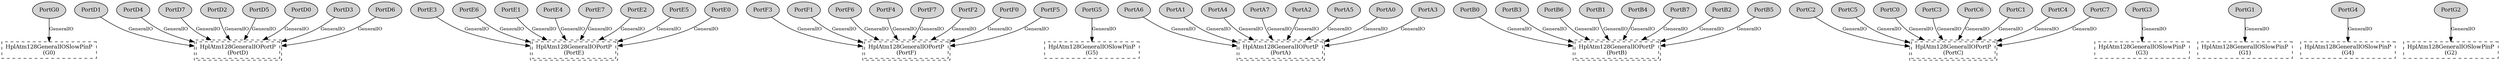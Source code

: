 digraph "tos.chips.atm1281.HplAtm128GeneralIOC" {
  n0x2b3f41e3dc78 [shape=ellipse, style=filled, label="PortG0", fontsize=12];
  "HplAtm128GeneralIOC.G0" [fontsize=12, shape=box, style=dashed, label="HplAtm128GeneralIOSlowPinP\n(G0)", URL="../chtml/tos.chips.atm128.pins.HplAtm128GeneralIOSlowPinP.html"];
  n0x2b3f41e177e0 [shape=ellipse, style=filled, label="PortD1", fontsize=12];
  "HplAtm128GeneralIOC.PortD" [fontsize=12, shape=box,peripheries=2, style=dashed, label="HplAtm128GeneralIOPortP\n(PortD)", URL="../chtml/tos.chips.atm128.pins.HplAtm128GeneralIOPortP.html"];
  n0x2b3f41e2b7e0 [shape=ellipse, style=filled, label="PortE3", fontsize=12];
  "HplAtm128GeneralIOC.PortE" [fontsize=12, shape=box,peripheries=2, style=dashed, label="HplAtm128GeneralIOPortP\n(PortE)", URL="../chtml/tos.chips.atm128.pins.HplAtm128GeneralIOPortP.html"];
  n0x2b3f41e324d0 [shape=ellipse, style=filled, label="PortF3", fontsize=12];
  "HplAtm128GeneralIOC.PortF" [fontsize=12, shape=box,peripheries=2, style=dashed, label="HplAtm128GeneralIOPortP\n(PortF)", URL="../chtml/tos.chips.atm128.pins.HplAtm128GeneralIOPortP.html"];
  n0x2b3f41e46af0 [shape=ellipse, style=filled, label="PortG5", fontsize=12];
  "HplAtm128GeneralIOC.G5" [fontsize=12, shape=box, style=dashed, label="HplAtm128GeneralIOSlowPinP\n(G5)", URL="../chtml/tos.chips.atm128.pins.HplAtm128GeneralIOSlowPinP.html"];
  n0x2b3f41e0f4d0 [shape=ellipse, style=filled, label="PortA6", fontsize=12];
  "HplAtm128GeneralIOC.PortA" [fontsize=12, shape=box,peripheries=2, style=dashed, label="HplAtm128GeneralIOPortP\n(PortA)", URL="../chtml/tos.chips.atm128.pins.HplAtm128GeneralIOPortP.html"];
  n0x2b3f41e341a0 [shape=ellipse, style=filled, label="PortF1", fontsize=12];
  "HplAtm128GeneralIOC.PortF" [fontsize=12, shape=box,peripheries=2, style=dashed, label="HplAtm128GeneralIOPortP\n(PortF)", URL="../chtml/tos.chips.atm128.pins.HplAtm128GeneralIOPortP.html"];
  n0x2b3f41e0d7e0 [shape=ellipse, style=filled, label="PortB0", fontsize=12];
  "HplAtm128GeneralIOC.PortB" [fontsize=12, shape=box,peripheries=2, style=dashed, label="HplAtm128GeneralIOPortP\n(PortB)", URL="../chtml/tos.chips.atm128.pins.HplAtm128GeneralIOPortP.html"];
  n0x2b3f41e10968 [shape=ellipse, style=filled, label="PortC2", fontsize=12];
  "HplAtm128GeneralIOC.PortC" [fontsize=12, shape=box,peripheries=2, style=dashed, label="HplAtm128GeneralIOPortP\n(PortC)", URL="../chtml/tos.chips.atm128.pins.HplAtm128GeneralIOPortP.html"];
  n0x2b3f41e23c78 [shape=ellipse, style=filled, label="PortD4", fontsize=12];
  "HplAtm128GeneralIOC.PortD" [fontsize=12, shape=box,peripheries=2, style=dashed, label="HplAtm128GeneralIOPortP\n(PortD)", URL="../chtml/tos.chips.atm128.pins.HplAtm128GeneralIOPortP.html"];
  n0x2b3f41e28c78 [shape=ellipse, style=filled, label="PortE6", fontsize=12];
  "HplAtm128GeneralIOC.PortE" [fontsize=12, shape=box,peripheries=2, style=dashed, label="HplAtm128GeneralIOPortP\n(PortE)", URL="../chtml/tos.chips.atm128.pins.HplAtm128GeneralIOPortP.html"];
  n0x2b3f41e08c78 [shape=ellipse, style=filled, label="PortA1", fontsize=12];
  "HplAtm128GeneralIOC.PortA" [fontsize=12, shape=box,peripheries=2, style=dashed, label="HplAtm128GeneralIOPortP\n(PortA)", URL="../chtml/tos.chips.atm128.pins.HplAtm128GeneralIOPortP.html"];
  n0x2b3f41e0ac78 [shape=ellipse, style=filled, label="PortB3", fontsize=12];
  "HplAtm128GeneralIOC.PortB" [fontsize=12, shape=box,peripheries=2, style=dashed, label="HplAtm128GeneralIOPortP\n(PortB)", URL="../chtml/tos.chips.atm128.pins.HplAtm128GeneralIOPortP.html"];
  n0x2b3f41e1ce00 [shape=ellipse, style=filled, label="PortC5", fontsize=12];
  "HplAtm128GeneralIOC.PortC" [fontsize=12, shape=box,peripheries=2, style=dashed, label="HplAtm128GeneralIOPortP\n(PortC)", URL="../chtml/tos.chips.atm128.pins.HplAtm128GeneralIOPortP.html"];
  n0x2b3f41e1f1a0 [shape=ellipse, style=filled, label="PortD7", fontsize=12];
  "HplAtm128GeneralIOC.PortD" [fontsize=12, shape=box,peripheries=2, style=dashed, label="HplAtm128GeneralIOPortP\n(PortD)", URL="../chtml/tos.chips.atm128.pins.HplAtm128GeneralIOPortP.html"];
  n0x2b3f41e2f968 [shape=ellipse, style=filled, label="PortF6", fontsize=12];
  "HplAtm128GeneralIOC.PortF" [fontsize=12, shape=box,peripheries=2, style=dashed, label="HplAtm128GeneralIOPortP\n(PortF)", URL="../chtml/tos.chips.atm128.pins.HplAtm128GeneralIOPortP.html"];
  n0x2b3f41e387e0 [shape=ellipse, style=filled, label="PortG3", fontsize=12];
  "HplAtm128GeneralIOC.G3" [fontsize=12, shape=box, style=dashed, label="HplAtm128GeneralIOSlowPinP\n(G3)", URL="../chtml/tos.chips.atm128.pins.HplAtm128GeneralIOSlowPinP.html"];
  n0x2b3f41e2d4d0 [shape=ellipse, style=filled, label="PortE1", fontsize=12];
  "HplAtm128GeneralIOC.PortE" [fontsize=12, shape=box,peripheries=2, style=dashed, label="HplAtm128GeneralIOPortP\n(PortE)", URL="../chtml/tos.chips.atm128.pins.HplAtm128GeneralIOPortP.html"];
  n0x2b3f41e031a0 [shape=ellipse, style=filled, label="PortA4", fontsize=12];
  "HplAtm128GeneralIOC.PortA" [fontsize=12, shape=box,peripheries=2, style=dashed, label="HplAtm128GeneralIOPortP\n(PortA)", URL="../chtml/tos.chips.atm128.pins.HplAtm128GeneralIOPortP.html"];
  n0x2b3f41e14348 [shape=ellipse, style=filled, label="PortB6", fontsize=12];
  "HplAtm128GeneralIOC.PortB" [fontsize=12, shape=box,peripheries=2, style=dashed, label="HplAtm128GeneralIOPortP\n(PortB)", URL="../chtml/tos.chips.atm128.pins.HplAtm128GeneralIOPortP.html"];
  n0x2b3f41e3a4d0 [shape=ellipse, style=filled, label="PortG1", fontsize=12];
  "HplAtm128GeneralIOC.G1" [fontsize=12, shape=box, style=dashed, label="HplAtm128GeneralIOSlowPinP\n(G1)", URL="../chtml/tos.chips.atm128.pins.HplAtm128GeneralIOSlowPinP.html"];
  n0x2b3f41e12658 [shape=ellipse, style=filled, label="PortC0", fontsize=12];
  "HplAtm128GeneralIOC.PortC" [fontsize=12, shape=box,peripheries=2, style=dashed, label="HplAtm128GeneralIOPortP\n(PortC)", URL="../chtml/tos.chips.atm128.pins.HplAtm128GeneralIOPortP.html"];
  n0x2b3f41e25968 [shape=ellipse, style=filled, label="PortD2", fontsize=12];
  "HplAtm128GeneralIOC.PortD" [fontsize=12, shape=box,peripheries=2, style=dashed, label="HplAtm128GeneralIOPortP\n(PortD)", URL="../chtml/tos.chips.atm128.pins.HplAtm128GeneralIOPortP.html"];
  n0x2b3f41e2a968 [shape=ellipse, style=filled, label="PortE4", fontsize=12];
  "HplAtm128GeneralIOC.PortE" [fontsize=12, shape=box,peripheries=2, style=dashed, label="HplAtm128GeneralIOPortP\n(PortE)", URL="../chtml/tos.chips.atm128.pins.HplAtm128GeneralIOPortP.html"];
  n0x2b3f41e31658 [shape=ellipse, style=filled, label="PortF4", fontsize=12];
  "HplAtm128GeneralIOC.PortF" [fontsize=12, shape=box,peripheries=2, style=dashed, label="HplAtm128GeneralIOPortP\n(PortF)", URL="../chtml/tos.chips.atm128.pins.HplAtm128GeneralIOPortP.html"];
  n0x2b3f41e0e658 [shape=ellipse, style=filled, label="PortA7", fontsize=12];
  "HplAtm128GeneralIOC.PortA" [fontsize=12, shape=box,peripheries=2, style=dashed, label="HplAtm128GeneralIOPortP\n(PortA)", URL="../chtml/tos.chips.atm128.pins.HplAtm128GeneralIOPortP.html"];
  n0x2b3f41e0c968 [shape=ellipse, style=filled, label="PortB1", fontsize=12];
  "HplAtm128GeneralIOC.PortB" [fontsize=12, shape=box,peripheries=2, style=dashed, label="HplAtm128GeneralIOPortP\n(PortB)", URL="../chtml/tos.chips.atm128.pins.HplAtm128GeneralIOPortP.html"];
  n0x2b3f41e1eaf0 [shape=ellipse, style=filled, label="PortC3", fontsize=12];
  "HplAtm128GeneralIOC.PortC" [fontsize=12, shape=box,peripheries=2, style=dashed, label="HplAtm128GeneralIOPortP\n(PortC)", URL="../chtml/tos.chips.atm128.pins.HplAtm128GeneralIOPortP.html"];
  n0x2b3f41e22e00 [shape=ellipse, style=filled, label="PortD5", fontsize=12];
  "HplAtm128GeneralIOC.PortD" [fontsize=12, shape=box,peripheries=2, style=dashed, label="HplAtm128GeneralIOPortP\n(PortD)", URL="../chtml/tos.chips.atm128.pins.HplAtm128GeneralIOPortP.html"];
  n0x2b3f41e27e00 [shape=ellipse, style=filled, label="PortE7", fontsize=12];
  "HplAtm128GeneralIOC.PortE" [fontsize=12, shape=box,peripheries=2, style=dashed, label="HplAtm128GeneralIOPortP\n(PortE)", URL="../chtml/tos.chips.atm128.pins.HplAtm128GeneralIOPortP.html"];
  n0x2b3f41e07e00 [shape=ellipse, style=filled, label="PortA2", fontsize=12];
  "HplAtm128GeneralIOC.PortA" [fontsize=12, shape=box,peripheries=2, style=dashed, label="HplAtm128GeneralIOPortP\n(PortA)", URL="../chtml/tos.chips.atm128.pins.HplAtm128GeneralIOPortP.html"];
  n0x2b3f41e09e00 [shape=ellipse, style=filled, label="PortB4", fontsize=12];
  "HplAtm128GeneralIOC.PortB" [fontsize=12, shape=box,peripheries=2, style=dashed, label="HplAtm128GeneralIOPortP\n(PortB)", URL="../chtml/tos.chips.atm128.pins.HplAtm128GeneralIOPortP.html"];
  n0x2b3f41e1a020 [shape=ellipse, style=filled, label="PortC6", fontsize=12];
  "HplAtm128GeneralIOC.PortC" [fontsize=12, shape=box,peripheries=2, style=dashed, label="HplAtm128GeneralIOPortP\n(PortC)", URL="../chtml/tos.chips.atm128.pins.HplAtm128GeneralIOPortP.html"];
  n0x2b3f41e3eaf0 [shape=ellipse, style=filled, label="PortF7", fontsize=12];
  "HplAtm128GeneralIOC.PortF" [fontsize=12, shape=box,peripheries=2, style=dashed, label="HplAtm128GeneralIOPortP\n(PortF)", URL="../chtml/tos.chips.atm128.pins.HplAtm128GeneralIOPortP.html"];
  n0x2b3f41e18348 [shape=ellipse, style=filled, label="PortD0", fontsize=12];
  "HplAtm128GeneralIOC.PortD" [fontsize=12, shape=box,peripheries=2, style=dashed, label="HplAtm128GeneralIOPortP\n(PortD)", URL="../chtml/tos.chips.atm128.pins.HplAtm128GeneralIOPortP.html"];
  n0x2b3f41e2c658 [shape=ellipse, style=filled, label="PortE2", fontsize=12];
  "HplAtm128GeneralIOC.PortE" [fontsize=12, shape=box,peripheries=2, style=dashed, label="HplAtm128GeneralIOPortP\n(PortE)", URL="../chtml/tos.chips.atm128.pins.HplAtm128GeneralIOPortP.html"];
  n0x2b3f41e33348 [shape=ellipse, style=filled, label="PortF2", fontsize=12];
  "HplAtm128GeneralIOC.PortF" [fontsize=12, shape=box,peripheries=2, style=dashed, label="HplAtm128GeneralIOPortP\n(PortF)", URL="../chtml/tos.chips.atm128.pins.HplAtm128GeneralIOPortP.html"];
  n0x2b3f41e37968 [shape=ellipse, style=filled, label="PortG4", fontsize=12];
  "HplAtm128GeneralIOC.G4" [fontsize=12, shape=box, style=dashed, label="HplAtm128GeneralIOSlowPinP\n(G4)", URL="../chtml/tos.chips.atm128.pins.HplAtm128GeneralIOSlowPinP.html"];
  n0x2b3f41e02348 [shape=ellipse, style=filled, label="PortA5", fontsize=12];
  "HplAtm128GeneralIOC.PortA" [fontsize=12, shape=box,peripheries=2, style=dashed, label="HplAtm128GeneralIOPortP\n(PortA)", URL="../chtml/tos.chips.atm128.pins.HplAtm128GeneralIOPortP.html"];
  n0x2b3f41e134d0 [shape=ellipse, style=filled, label="PortB7", fontsize=12];
  "HplAtm128GeneralIOC.PortB" [fontsize=12, shape=box,peripheries=2, style=dashed, label="HplAtm128GeneralIOPortP\n(PortB)", URL="../chtml/tos.chips.atm128.pins.HplAtm128GeneralIOPortP.html"];
  n0x2b3f41e35020 [shape=ellipse, style=filled, label="PortF0", fontsize=12];
  "HplAtm128GeneralIOC.PortF" [fontsize=12, shape=box,peripheries=2, style=dashed, label="HplAtm128GeneralIOPortP\n(PortF)", URL="../chtml/tos.chips.atm128.pins.HplAtm128GeneralIOPortP.html"];
  n0x2b3f41e117e0 [shape=ellipse, style=filled, label="PortC1", fontsize=12];
  "HplAtm128GeneralIOC.PortC" [fontsize=12, shape=box,peripheries=2, style=dashed, label="HplAtm128GeneralIOPortP\n(PortC)", URL="../chtml/tos.chips.atm128.pins.HplAtm128GeneralIOPortP.html"];
  n0x2b3f41e24af0 [shape=ellipse, style=filled, label="PortD3", fontsize=12];
  "HplAtm128GeneralIOC.PortD" [fontsize=12, shape=box,peripheries=2, style=dashed, label="HplAtm128GeneralIOPortP\n(PortD)", URL="../chtml/tos.chips.atm128.pins.HplAtm128GeneralIOPortP.html"];
  n0x2b3f41e29af0 [shape=ellipse, style=filled, label="PortE5", fontsize=12];
  "HplAtm128GeneralIOC.PortE" [fontsize=12, shape=box,peripheries=2, style=dashed, label="HplAtm128GeneralIOPortP\n(PortE)", URL="../chtml/tos.chips.atm128.pins.HplAtm128GeneralIOPortP.html"];
  n0x2b3f41e307e0 [shape=ellipse, style=filled, label="PortF5", fontsize=12];
  "HplAtm128GeneralIOC.PortF" [fontsize=12, shape=box,peripheries=2, style=dashed, label="HplAtm128GeneralIOPortP\n(PortF)", URL="../chtml/tos.chips.atm128.pins.HplAtm128GeneralIOPortP.html"];
  n0x2b3f41deda78 [shape=ellipse, style=filled, label="PortA0", fontsize=12];
  "HplAtm128GeneralIOC.PortA" [fontsize=12, shape=box,peripheries=2, style=dashed, label="HplAtm128GeneralIOPortP\n(PortA)", URL="../chtml/tos.chips.atm128.pins.HplAtm128GeneralIOPortP.html"];
  n0x2b3f41e0baf0 [shape=ellipse, style=filled, label="PortB2", fontsize=12];
  "HplAtm128GeneralIOC.PortB" [fontsize=12, shape=box,peripheries=2, style=dashed, label="HplAtm128GeneralIOPortP\n(PortB)", URL="../chtml/tos.chips.atm128.pins.HplAtm128GeneralIOPortP.html"];
  n0x2b3f41e1dc78 [shape=ellipse, style=filled, label="PortC4", fontsize=12];
  "HplAtm128GeneralIOC.PortC" [fontsize=12, shape=box,peripheries=2, style=dashed, label="HplAtm128GeneralIOPortP\n(PortC)", URL="../chtml/tos.chips.atm128.pins.HplAtm128GeneralIOPortP.html"];
  n0x2b3f41e20020 [shape=ellipse, style=filled, label="PortD6", fontsize=12];
  "HplAtm128GeneralIOC.PortD" [fontsize=12, shape=box,peripheries=2, style=dashed, label="HplAtm128GeneralIOPortP\n(PortD)", URL="../chtml/tos.chips.atm128.pins.HplAtm128GeneralIOPortP.html"];
  n0x2b3f41e39658 [shape=ellipse, style=filled, label="PortG2", fontsize=12];
  "HplAtm128GeneralIOC.G2" [fontsize=12, shape=box, style=dashed, label="HplAtm128GeneralIOSlowPinP\n(G2)", URL="../chtml/tos.chips.atm128.pins.HplAtm128GeneralIOSlowPinP.html"];
  n0x2b3f41e2e348 [shape=ellipse, style=filled, label="PortE0", fontsize=12];
  "HplAtm128GeneralIOC.PortE" [fontsize=12, shape=box,peripheries=2, style=dashed, label="HplAtm128GeneralIOPortP\n(PortE)", URL="../chtml/tos.chips.atm128.pins.HplAtm128GeneralIOPortP.html"];
  n0x2b3f41e191a0 [shape=ellipse, style=filled, label="PortC7", fontsize=12];
  "HplAtm128GeneralIOC.PortC" [fontsize=12, shape=box,peripheries=2, style=dashed, label="HplAtm128GeneralIOPortP\n(PortC)", URL="../chtml/tos.chips.atm128.pins.HplAtm128GeneralIOPortP.html"];
  n0x2b3f41e04020 [shape=ellipse, style=filled, label="PortA3", fontsize=12];
  "HplAtm128GeneralIOC.PortA" [fontsize=12, shape=box,peripheries=2, style=dashed, label="HplAtm128GeneralIOPortP\n(PortA)", URL="../chtml/tos.chips.atm128.pins.HplAtm128GeneralIOPortP.html"];
  n0x2b3f41e15100 [shape=ellipse, style=filled, label="PortB5", fontsize=12];
  "HplAtm128GeneralIOC.PortB" [fontsize=12, shape=box,peripheries=2, style=dashed, label="HplAtm128GeneralIOPortP\n(PortB)", URL="../chtml/tos.chips.atm128.pins.HplAtm128GeneralIOPortP.html"];
  "n0x2b3f41e3dc78" -> "HplAtm128GeneralIOC.G0" [label="GeneralIO", URL="../ihtml/tos.interfaces.GeneralIO.html", fontsize=10];
  "n0x2b3f41e177e0" -> "HplAtm128GeneralIOC.PortD" [label="GeneralIO", URL="../ihtml/tos.interfaces.GeneralIO.html", fontsize=10];
  "n0x2b3f41e2b7e0" -> "HplAtm128GeneralIOC.PortE" [label="GeneralIO", URL="../ihtml/tos.interfaces.GeneralIO.html", fontsize=10];
  "n0x2b3f41e324d0" -> "HplAtm128GeneralIOC.PortF" [label="GeneralIO", URL="../ihtml/tos.interfaces.GeneralIO.html", fontsize=10];
  "n0x2b3f41e46af0" -> "HplAtm128GeneralIOC.G5" [label="GeneralIO", URL="../ihtml/tos.interfaces.GeneralIO.html", fontsize=10];
  "n0x2b3f41e0f4d0" -> "HplAtm128GeneralIOC.PortA" [label="GeneralIO", URL="../ihtml/tos.interfaces.GeneralIO.html", fontsize=10];
  "n0x2b3f41e341a0" -> "HplAtm128GeneralIOC.PortF" [label="GeneralIO", URL="../ihtml/tos.interfaces.GeneralIO.html", fontsize=10];
  "n0x2b3f41e0d7e0" -> "HplAtm128GeneralIOC.PortB" [label="GeneralIO", URL="../ihtml/tos.interfaces.GeneralIO.html", fontsize=10];
  "n0x2b3f41e10968" -> "HplAtm128GeneralIOC.PortC" [label="GeneralIO", URL="../ihtml/tos.interfaces.GeneralIO.html", fontsize=10];
  "n0x2b3f41e23c78" -> "HplAtm128GeneralIOC.PortD" [label="GeneralIO", URL="../ihtml/tos.interfaces.GeneralIO.html", fontsize=10];
  "n0x2b3f41e28c78" -> "HplAtm128GeneralIOC.PortE" [label="GeneralIO", URL="../ihtml/tos.interfaces.GeneralIO.html", fontsize=10];
  "n0x2b3f41e08c78" -> "HplAtm128GeneralIOC.PortA" [label="GeneralIO", URL="../ihtml/tos.interfaces.GeneralIO.html", fontsize=10];
  "n0x2b3f41e0ac78" -> "HplAtm128GeneralIOC.PortB" [label="GeneralIO", URL="../ihtml/tos.interfaces.GeneralIO.html", fontsize=10];
  "n0x2b3f41e1ce00" -> "HplAtm128GeneralIOC.PortC" [label="GeneralIO", URL="../ihtml/tos.interfaces.GeneralIO.html", fontsize=10];
  "n0x2b3f41e1f1a0" -> "HplAtm128GeneralIOC.PortD" [label="GeneralIO", URL="../ihtml/tos.interfaces.GeneralIO.html", fontsize=10];
  "n0x2b3f41e2f968" -> "HplAtm128GeneralIOC.PortF" [label="GeneralIO", URL="../ihtml/tos.interfaces.GeneralIO.html", fontsize=10];
  "n0x2b3f41e387e0" -> "HplAtm128GeneralIOC.G3" [label="GeneralIO", URL="../ihtml/tos.interfaces.GeneralIO.html", fontsize=10];
  "n0x2b3f41e2d4d0" -> "HplAtm128GeneralIOC.PortE" [label="GeneralIO", URL="../ihtml/tos.interfaces.GeneralIO.html", fontsize=10];
  "n0x2b3f41e031a0" -> "HplAtm128GeneralIOC.PortA" [label="GeneralIO", URL="../ihtml/tos.interfaces.GeneralIO.html", fontsize=10];
  "n0x2b3f41e14348" -> "HplAtm128GeneralIOC.PortB" [label="GeneralIO", URL="../ihtml/tos.interfaces.GeneralIO.html", fontsize=10];
  "n0x2b3f41e3a4d0" -> "HplAtm128GeneralIOC.G1" [label="GeneralIO", URL="../ihtml/tos.interfaces.GeneralIO.html", fontsize=10];
  "n0x2b3f41e12658" -> "HplAtm128GeneralIOC.PortC" [label="GeneralIO", URL="../ihtml/tos.interfaces.GeneralIO.html", fontsize=10];
  "n0x2b3f41e25968" -> "HplAtm128GeneralIOC.PortD" [label="GeneralIO", URL="../ihtml/tos.interfaces.GeneralIO.html", fontsize=10];
  "n0x2b3f41e2a968" -> "HplAtm128GeneralIOC.PortE" [label="GeneralIO", URL="../ihtml/tos.interfaces.GeneralIO.html", fontsize=10];
  "n0x2b3f41e31658" -> "HplAtm128GeneralIOC.PortF" [label="GeneralIO", URL="../ihtml/tos.interfaces.GeneralIO.html", fontsize=10];
  "n0x2b3f41e0e658" -> "HplAtm128GeneralIOC.PortA" [label="GeneralIO", URL="../ihtml/tos.interfaces.GeneralIO.html", fontsize=10];
  "n0x2b3f41e0c968" -> "HplAtm128GeneralIOC.PortB" [label="GeneralIO", URL="../ihtml/tos.interfaces.GeneralIO.html", fontsize=10];
  "n0x2b3f41e1eaf0" -> "HplAtm128GeneralIOC.PortC" [label="GeneralIO", URL="../ihtml/tos.interfaces.GeneralIO.html", fontsize=10];
  "n0x2b3f41e22e00" -> "HplAtm128GeneralIOC.PortD" [label="GeneralIO", URL="../ihtml/tos.interfaces.GeneralIO.html", fontsize=10];
  "n0x2b3f41e27e00" -> "HplAtm128GeneralIOC.PortE" [label="GeneralIO", URL="../ihtml/tos.interfaces.GeneralIO.html", fontsize=10];
  "n0x2b3f41e07e00" -> "HplAtm128GeneralIOC.PortA" [label="GeneralIO", URL="../ihtml/tos.interfaces.GeneralIO.html", fontsize=10];
  "n0x2b3f41e09e00" -> "HplAtm128GeneralIOC.PortB" [label="GeneralIO", URL="../ihtml/tos.interfaces.GeneralIO.html", fontsize=10];
  "n0x2b3f41e1a020" -> "HplAtm128GeneralIOC.PortC" [label="GeneralIO", URL="../ihtml/tos.interfaces.GeneralIO.html", fontsize=10];
  "n0x2b3f41e3eaf0" -> "HplAtm128GeneralIOC.PortF" [label="GeneralIO", URL="../ihtml/tos.interfaces.GeneralIO.html", fontsize=10];
  "n0x2b3f41e18348" -> "HplAtm128GeneralIOC.PortD" [label="GeneralIO", URL="../ihtml/tos.interfaces.GeneralIO.html", fontsize=10];
  "n0x2b3f41e2c658" -> "HplAtm128GeneralIOC.PortE" [label="GeneralIO", URL="../ihtml/tos.interfaces.GeneralIO.html", fontsize=10];
  "n0x2b3f41e33348" -> "HplAtm128GeneralIOC.PortF" [label="GeneralIO", URL="../ihtml/tos.interfaces.GeneralIO.html", fontsize=10];
  "n0x2b3f41e37968" -> "HplAtm128GeneralIOC.G4" [label="GeneralIO", URL="../ihtml/tos.interfaces.GeneralIO.html", fontsize=10];
  "n0x2b3f41e02348" -> "HplAtm128GeneralIOC.PortA" [label="GeneralIO", URL="../ihtml/tos.interfaces.GeneralIO.html", fontsize=10];
  "n0x2b3f41e134d0" -> "HplAtm128GeneralIOC.PortB" [label="GeneralIO", URL="../ihtml/tos.interfaces.GeneralIO.html", fontsize=10];
  "n0x2b3f41e35020" -> "HplAtm128GeneralIOC.PortF" [label="GeneralIO", URL="../ihtml/tos.interfaces.GeneralIO.html", fontsize=10];
  "n0x2b3f41e117e0" -> "HplAtm128GeneralIOC.PortC" [label="GeneralIO", URL="../ihtml/tos.interfaces.GeneralIO.html", fontsize=10];
  "n0x2b3f41e24af0" -> "HplAtm128GeneralIOC.PortD" [label="GeneralIO", URL="../ihtml/tos.interfaces.GeneralIO.html", fontsize=10];
  "n0x2b3f41e29af0" -> "HplAtm128GeneralIOC.PortE" [label="GeneralIO", URL="../ihtml/tos.interfaces.GeneralIO.html", fontsize=10];
  "n0x2b3f41e307e0" -> "HplAtm128GeneralIOC.PortF" [label="GeneralIO", URL="../ihtml/tos.interfaces.GeneralIO.html", fontsize=10];
  "n0x2b3f41deda78" -> "HplAtm128GeneralIOC.PortA" [label="GeneralIO", URL="../ihtml/tos.interfaces.GeneralIO.html", fontsize=10];
  "n0x2b3f41e0baf0" -> "HplAtm128GeneralIOC.PortB" [label="GeneralIO", URL="../ihtml/tos.interfaces.GeneralIO.html", fontsize=10];
  "n0x2b3f41e1dc78" -> "HplAtm128GeneralIOC.PortC" [label="GeneralIO", URL="../ihtml/tos.interfaces.GeneralIO.html", fontsize=10];
  "n0x2b3f41e20020" -> "HplAtm128GeneralIOC.PortD" [label="GeneralIO", URL="../ihtml/tos.interfaces.GeneralIO.html", fontsize=10];
  "n0x2b3f41e39658" -> "HplAtm128GeneralIOC.G2" [label="GeneralIO", URL="../ihtml/tos.interfaces.GeneralIO.html", fontsize=10];
  "n0x2b3f41e2e348" -> "HplAtm128GeneralIOC.PortE" [label="GeneralIO", URL="../ihtml/tos.interfaces.GeneralIO.html", fontsize=10];
  "n0x2b3f41e191a0" -> "HplAtm128GeneralIOC.PortC" [label="GeneralIO", URL="../ihtml/tos.interfaces.GeneralIO.html", fontsize=10];
  "n0x2b3f41e04020" -> "HplAtm128GeneralIOC.PortA" [label="GeneralIO", URL="../ihtml/tos.interfaces.GeneralIO.html", fontsize=10];
  "n0x2b3f41e15100" -> "HplAtm128GeneralIOC.PortB" [label="GeneralIO", URL="../ihtml/tos.interfaces.GeneralIO.html", fontsize=10];
}

